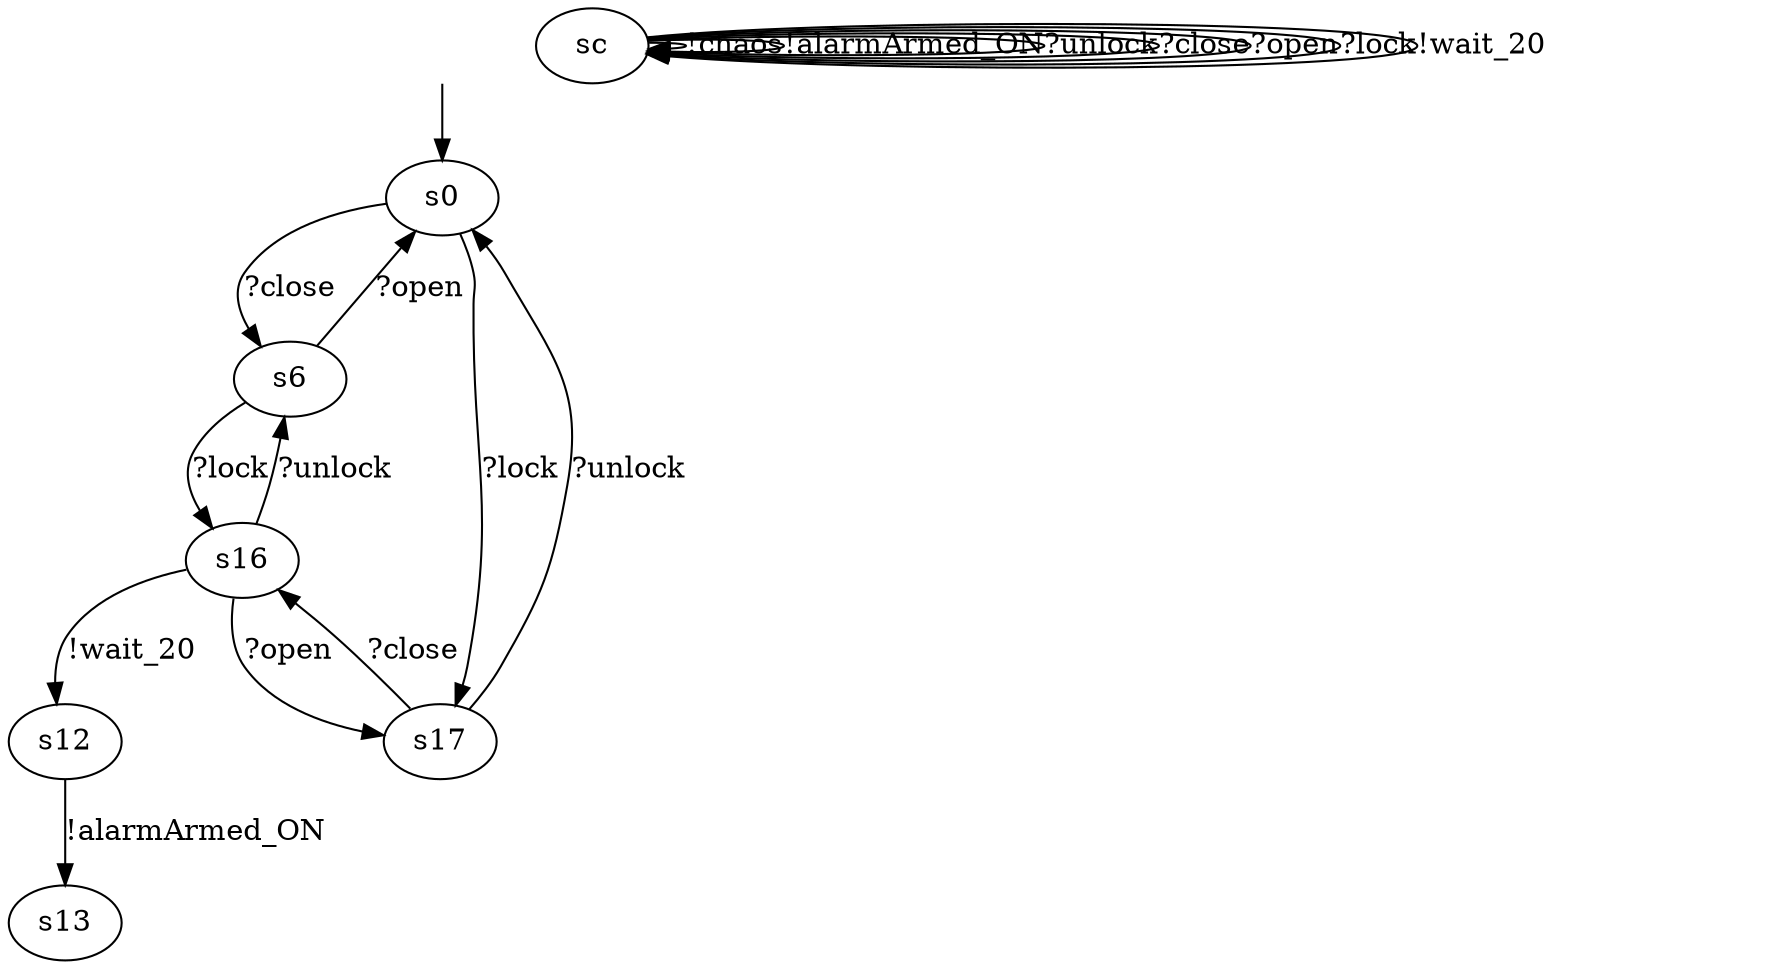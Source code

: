 digraph "../../DotModels/Iolts/01_iolts" {
s0 [label=s0];
s6 [label=s6];
s12 [label=s12];
s13 [label=s13];
s16 [label=s16];
s17 [label=s17];
sc [label=sc];


s0 -> s6  [label="?close"];
s0 -> s17  [label="?lock"];

s6 -> s0  [label="?open"];
s6 -> s16  [label="?lock"];


s16 -> s12  [label="!wait_20"];

s12 -> s13  [label="!alarmArmed_ON"];

s16 -> s6  [label="?unlock"];
s16 -> s17  [label="?open"];

s17 -> s0  [label="?unlock"];
s17 -> s16  [label="?close"];
sc -> sc  [label="!chaos"];
sc -> sc [label="!alarmArmed_ON"];
sc -> sc [label="?unlock"];
sc -> sc [label="?close"];
sc -> sc [label="?open"];
sc -> sc [label="?lock"];
sc -> sc [label="!wait_20"];


__start0 [label="", shape=none];
__start0 -> s0  [label=""];
}
